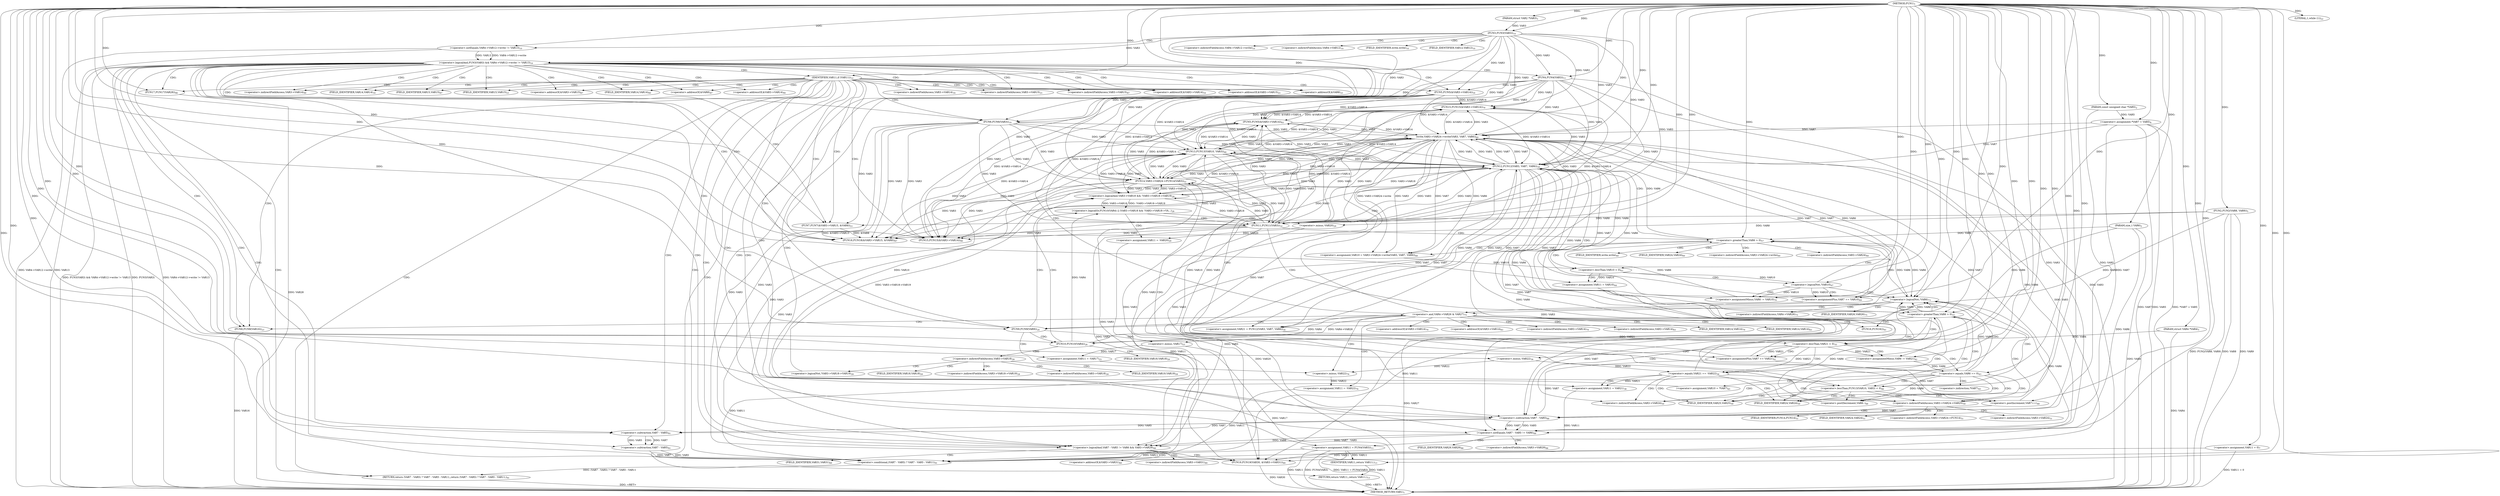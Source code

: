 digraph "FUN1" {  
"8" [label = <(METHOD,FUN1)<SUB>1</SUB>> ]
"276" [label = <(METHOD_RETURN,VAR1)<SUB>1</SUB>> ]
"9" [label = <(PARAM,struct VAR2 *VAR3)<SUB>1</SUB>> ]
"10" [label = <(PARAM,struct VAR4 *VAR4)<SUB>1</SUB>> ]
"11" [label = <(PARAM,const unsigned char *VAR5)<SUB>2</SUB>> ]
"12" [label = <(PARAM,size_t VAR6)<SUB>2</SUB>> ]
"15" [label = <(&lt;operator&gt;.assignment,*VAR7 = VAR5)<SUB>4</SUB>> ]
"18" [label = <(FUN2,FUN2(VAR8, VAR9))<SUB>5</SUB>> ]
"23" [label = <(&lt;operator&gt;.assignment,VAR11 = 0)<SUB>7</SUB>> ]
"47" [label = <(FUN5,FUN5(&amp;VAR3-&gt;VAR14))<SUB>16</SUB>> ]
"52" [label = <(FUN6,FUN6(VAR3))<SUB>19</SUB>> ]
"54" [label = <(FUN7,FUN7(&amp;VAR3-&gt;VAR15, &amp;VAR8))<SUB>21</SUB>> ]
"236" [label = <(FUN17,FUN17(VAR28))<SUB>86</SUB>> ]
"238" [label = <(FUN18,FUN18(&amp;VAR3-&gt;VAR15, &amp;VAR8))<SUB>87</SUB>> ]
"262" [label = <(FUN15,FUN15(&amp;VAR3-&gt;VAR14))<SUB>90</SUB>> ]
"267" [label = <(RETURN,return (VAR7 - VAR5) ? VAR7 - VAR5 : VAR11;,return (VAR7 - VAR5) ? VAR7 - VAR5 : VAR11;)<SUB>91</SUB>> ]
"27" [label = <(&lt;operator&gt;.logicalAnd,FUN3(VAR3) &amp;&amp; VAR4-&gt;VAR12-&gt;write != VAR13)<SUB>10</SUB>> ]
"62" [label = <(LITERAL,1,while (1))<SUB>22</SUB>> ]
"246" [label = <(&lt;operator&gt;.logicalAnd,VAR7 - VAR5 != VAR6 &amp;&amp; VAR3-&gt;VAR29)<SUB>88</SUB>> ]
"268" [label = <(&lt;operator&gt;.conditional,(VAR7 - VAR5) ? VAR7 - VAR5 : VAR11)<SUB>91</SUB>> ]
"38" [label = <(&lt;operator&gt;.assignment,VAR11 = FUN4(VAR3))<SUB>11</SUB>> ]
"64" [label = <(FUN8,FUN8(VAR16))<SUB>23</SUB>> ]
"224" [label = <(FUN15,FUN15(&amp;VAR3-&gt;VAR14))<SUB>79</SUB>> ]
"229" [label = <(FUN16,FUN16())<SUB>81</SUB>> ]
"230" [label = <(FUN5,FUN5(&amp;VAR3-&gt;VAR14))<SUB>83</SUB>> ]
"256" [label = <(FUN19,FUN19(VAR30, &amp;VAR3-&gt;VAR31))<SUB>89</SUB>> ]
"28" [label = <(FUN3,FUN3(VAR3))<SUB>10</SUB>> ]
"30" [label = <(&lt;operator&gt;.notEquals,VAR4-&gt;VAR12-&gt;write != VAR13)<SUB>10</SUB>> ]
"43" [label = <(IDENTIFIER,VAR11,if (VAR11))<SUB>12</SUB>> ]
"67" [label = <(FUN9,FUN9(VAR9))<SUB>24</SUB>> ]
"76" [label = <(&lt;operator&gt;.logicalOr,FUN10(VAR4) || (VAR3-&gt;VAR18 &amp;&amp; !VAR3-&gt;VAR18-&gt;VA...)<SUB>28</SUB>> ]
"96" [label = <(FUN11,FUN11(VAR3))<SUB>32</SUB>> ]
"208" [label = <(&lt;operator&gt;.logicalNot,!VAR6)<SUB>73</SUB>> ]
"213" [label = <(&lt;operator&gt;.and,VAR4-&gt;VAR26 &amp; VAR27)<SUB>75</SUB>> ]
"247" [label = <(&lt;operator&gt;.notEquals,VAR7 - VAR5 != VAR6)<SUB>88</SUB>> ]
"269" [label = <(&lt;operator&gt;.subtraction,VAR7 - VAR5)<SUB>91</SUB>> ]
"272" [label = <(&lt;operator&gt;.subtraction,VAR7 - VAR5)<SUB>91</SUB>> ]
"40" [label = <(FUN4,FUN4(VAR3))<SUB>11</SUB>> ]
"45" [label = <(RETURN,return VAR11;,return VAR11;)<SUB>13</SUB>> ]
"70" [label = <(&lt;operator&gt;.assignment,VAR11 = -VAR17)<SUB>25</SUB>> ]
"90" [label = <(&lt;operator&gt;.assignment,VAR11 = -VAR20)<SUB>29</SUB>> ]
"219" [label = <(&lt;operator&gt;.assignment,VAR11 = -VAR22)<SUB>76</SUB>> ]
"248" [label = <(&lt;operator&gt;.subtraction,VAR7 - VAR5)<SUB>88</SUB>> ]
"46" [label = <(IDENTIFIER,VAR11,return VAR11;)<SUB>13</SUB>> ]
"77" [label = <(FUN10,FUN10(VAR4))<SUB>28</SUB>> ]
"79" [label = <(&lt;operator&gt;.logicalAnd,VAR3-&gt;VAR18 &amp;&amp; !VAR3-&gt;VAR18-&gt;VAR19)<SUB>28</SUB>> ]
"100" [label = <(&lt;operator&gt;.greaterThan,VAR6 &gt; 0)<SUB>33</SUB>> ]
"72" [label = <(&lt;operator&gt;.minus,-VAR17)<SUB>25</SUB>> ]
"83" [label = <(&lt;operator&gt;.logicalNot,!VAR3-&gt;VAR18-&gt;VAR19)<SUB>28</SUB>> ]
"92" [label = <(&lt;operator&gt;.minus,-VAR20)<SUB>29</SUB>> ]
"105" [label = <(&lt;operator&gt;.assignment,VAR21 = FUN12(VAR3, VAR7, VAR6))<SUB>34</SUB>> ]
"127" [label = <(&lt;operator&gt;.assignmentPlus,VAR7 += VAR21)<SUB>41</SUB>> ]
"130" [label = <(&lt;operator&gt;.assignmentMinus,VAR6 -= VAR21)<SUB>42</SUB>> ]
"139" [label = <(&lt;operator&gt;.assignment,VAR10 = *VAR7)<SUB>45</SUB>> ]
"151" [label = <(&lt;operator&gt;.postIncrement,VAR7++)<SUB>48</SUB>> ]
"153" [label = <(&lt;operator&gt;.postDecrement,VAR6--)<SUB>48</SUB>> ]
"162" [label = <(FUN14,VAR3-&gt;VAR24-&gt;FUN14(VAR3))<SUB>51</SUB>> ]
"172" [label = <(&lt;operator&gt;.greaterThan,VAR6 &gt; 0)<SUB>57</SUB>> ]
"221" [label = <(&lt;operator&gt;.minus,-VAR22)<SUB>76</SUB>> ]
"112" [label = <(&lt;operator&gt;.lessThan,VAR21 &lt; 0)<SUB>35</SUB>> ]
"134" [label = <(&lt;operator&gt;.equals,VAR6 == 0)<SUB>43</SUB>> ]
"144" [label = <(&lt;operator&gt;.lessThan,FUN13(VAR10, VAR3) &lt; 0)<SUB>46</SUB>> ]
"176" [label = <(&lt;operator&gt;.assignment,VAR10 = VAR3-&gt;VAR24-&gt;write(VAR3, VAR7, VAR6))<SUB>60</SUB>> ]
"201" [label = <(&lt;operator&gt;.assignmentPlus,VAR7 += VAR10)<SUB>69</SUB>> ]
"204" [label = <(&lt;operator&gt;.assignmentMinus,VAR6 -= VAR10)<SUB>70</SUB>> ]
"107" [label = <(FUN12,FUN12(VAR3, VAR7, VAR6))<SUB>34</SUB>> ]
"123" [label = <(&lt;operator&gt;.assignment,VAR11 = VAR21)<SUB>38</SUB>> ]
"188" [label = <(&lt;operator&gt;.lessThan,VAR10 &lt; 0)<SUB>63</SUB>> ]
"197" [label = <(&lt;operator&gt;.logicalNot,!VAR10)<SUB>67</SUB>> ]
"117" [label = <(&lt;operator&gt;.equals,VAR21 == -VAR22)<SUB>36</SUB>> ]
"145" [label = <(FUN13,FUN13(VAR10, VAR3))<SUB>46</SUB>> ]
"178" [label = <(write,VAR3-&gt;VAR24-&gt;write(VAR3, VAR7, VAR6))<SUB>60</SUB>> ]
"192" [label = <(&lt;operator&gt;.assignment,VAR11 = VAR10)<SUB>64</SUB>> ]
"119" [label = <(&lt;operator&gt;.minus,-VAR22)<SUB>36</SUB>> ]
"48" [label = <(&lt;operator&gt;.addressOf,&amp;VAR3-&gt;VAR14)<SUB>16</SUB>> ]
"55" [label = <(&lt;operator&gt;.addressOf,&amp;VAR3-&gt;VAR15)<SUB>21</SUB>> ]
"59" [label = <(&lt;operator&gt;.addressOf,&amp;VAR8)<SUB>21</SUB>> ]
"239" [label = <(&lt;operator&gt;.addressOf,&amp;VAR3-&gt;VAR15)<SUB>87</SUB>> ]
"243" [label = <(&lt;operator&gt;.addressOf,&amp;VAR8)<SUB>87</SUB>> ]
"263" [label = <(&lt;operator&gt;.addressOf,&amp;VAR3-&gt;VAR14)<SUB>90</SUB>> ]
"49" [label = <(&lt;operator&gt;.indirectFieldAccess,VAR3-&gt;VAR14)<SUB>16</SUB>> ]
"56" [label = <(&lt;operator&gt;.indirectFieldAccess,VAR3-&gt;VAR15)<SUB>21</SUB>> ]
"240" [label = <(&lt;operator&gt;.indirectFieldAccess,VAR3-&gt;VAR15)<SUB>87</SUB>> ]
"252" [label = <(&lt;operator&gt;.indirectFieldAccess,VAR3-&gt;VAR29)<SUB>88</SUB>> ]
"264" [label = <(&lt;operator&gt;.indirectFieldAccess,VAR3-&gt;VAR14)<SUB>90</SUB>> ]
"31" [label = <(&lt;operator&gt;.indirectFieldAccess,VAR4-&gt;VAR12-&gt;write)<SUB>10</SUB>> ]
"51" [label = <(FIELD_IDENTIFIER,VAR14,VAR14)<SUB>16</SUB>> ]
"58" [label = <(FIELD_IDENTIFIER,VAR15,VAR15)<SUB>21</SUB>> ]
"225" [label = <(&lt;operator&gt;.addressOf,&amp;VAR3-&gt;VAR14)<SUB>79</SUB>> ]
"231" [label = <(&lt;operator&gt;.addressOf,&amp;VAR3-&gt;VAR14)<SUB>83</SUB>> ]
"242" [label = <(FIELD_IDENTIFIER,VAR15,VAR15)<SUB>87</SUB>> ]
"254" [label = <(FIELD_IDENTIFIER,VAR29,VAR29)<SUB>88</SUB>> ]
"258" [label = <(&lt;operator&gt;.addressOf,&amp;VAR3-&gt;VAR31)<SUB>89</SUB>> ]
"266" [label = <(FIELD_IDENTIFIER,VAR14,VAR14)<SUB>90</SUB>> ]
"32" [label = <(&lt;operator&gt;.indirectFieldAccess,VAR4-&gt;VAR12)<SUB>10</SUB>> ]
"35" [label = <(FIELD_IDENTIFIER,write,write)<SUB>10</SUB>> ]
"214" [label = <(&lt;operator&gt;.indirectFieldAccess,VAR4-&gt;VAR26)<SUB>75</SUB>> ]
"226" [label = <(&lt;operator&gt;.indirectFieldAccess,VAR3-&gt;VAR14)<SUB>79</SUB>> ]
"232" [label = <(&lt;operator&gt;.indirectFieldAccess,VAR3-&gt;VAR14)<SUB>83</SUB>> ]
"259" [label = <(&lt;operator&gt;.indirectFieldAccess,VAR3-&gt;VAR31)<SUB>89</SUB>> ]
"34" [label = <(FIELD_IDENTIFIER,VAR12,VAR12)<SUB>10</SUB>> ]
"80" [label = <(&lt;operator&gt;.indirectFieldAccess,VAR3-&gt;VAR18)<SUB>28</SUB>> ]
"156" [label = <(&lt;operator&gt;.indirectFieldAccess,VAR3-&gt;VAR24-&gt;VAR25)<SUB>50</SUB>> ]
"216" [label = <(FIELD_IDENTIFIER,VAR26,VAR26)<SUB>75</SUB>> ]
"228" [label = <(FIELD_IDENTIFIER,VAR14,VAR14)<SUB>79</SUB>> ]
"234" [label = <(FIELD_IDENTIFIER,VAR14,VAR14)<SUB>83</SUB>> ]
"261" [label = <(FIELD_IDENTIFIER,VAR31,VAR31)<SUB>89</SUB>> ]
"82" [label = <(FIELD_IDENTIFIER,VAR18,VAR18)<SUB>28</SUB>> ]
"84" [label = <(&lt;operator&gt;.indirectFieldAccess,VAR3-&gt;VAR18-&gt;VAR19)<SUB>28</SUB>> ]
"157" [label = <(&lt;operator&gt;.indirectFieldAccess,VAR3-&gt;VAR24)<SUB>50</SUB>> ]
"160" [label = <(FIELD_IDENTIFIER,VAR25,VAR25)<SUB>50</SUB>> ]
"85" [label = <(&lt;operator&gt;.indirectFieldAccess,VAR3-&gt;VAR18)<SUB>28</SUB>> ]
"88" [label = <(FIELD_IDENTIFIER,VAR19,VAR19)<SUB>28</SUB>> ]
"141" [label = <(&lt;operator&gt;.indirection,*VAR7)<SUB>45</SUB>> ]
"159" [label = <(FIELD_IDENTIFIER,VAR24,VAR24)<SUB>50</SUB>> ]
"163" [label = <(&lt;operator&gt;.indirectFieldAccess,VAR3-&gt;VAR24-&gt;FUN14)<SUB>51</SUB>> ]
"87" [label = <(FIELD_IDENTIFIER,VAR18,VAR18)<SUB>28</SUB>> ]
"164" [label = <(&lt;operator&gt;.indirectFieldAccess,VAR3-&gt;VAR24)<SUB>51</SUB>> ]
"167" [label = <(FIELD_IDENTIFIER,FUN14,FUN14)<SUB>51</SUB>> ]
"166" [label = <(FIELD_IDENTIFIER,VAR24,VAR24)<SUB>51</SUB>> ]
"179" [label = <(&lt;operator&gt;.indirectFieldAccess,VAR3-&gt;VAR24-&gt;write)<SUB>60</SUB>> ]
"180" [label = <(&lt;operator&gt;.indirectFieldAccess,VAR3-&gt;VAR24)<SUB>60</SUB>> ]
"183" [label = <(FIELD_IDENTIFIER,write,write)<SUB>60</SUB>> ]
"182" [label = <(FIELD_IDENTIFIER,VAR24,VAR24)<SUB>60</SUB>> ]
  "45" -> "276"  [ label = "DDG: &lt;RET&gt;"] 
  "267" -> "276"  [ label = "DDG: &lt;RET&gt;"] 
  "10" -> "276"  [ label = "DDG: VAR4"] 
  "12" -> "276"  [ label = "DDG: VAR6"] 
  "15" -> "276"  [ label = "DDG: VAR7"] 
  "15" -> "276"  [ label = "DDG: VAR5"] 
  "15" -> "276"  [ label = "DDG: *VAR7 = VAR5"] 
  "18" -> "276"  [ label = "DDG: VAR8"] 
  "18" -> "276"  [ label = "DDG: VAR9"] 
  "18" -> "276"  [ label = "DDG: FUN2(VAR8, VAR9)"] 
  "23" -> "276"  [ label = "DDG: VAR11 = 0"] 
  "27" -> "276"  [ label = "DDG: FUN3(VAR3)"] 
  "30" -> "276"  [ label = "DDG: VAR4-&gt;VAR12-&gt;write"] 
  "27" -> "276"  [ label = "DDG: VAR4-&gt;VAR12-&gt;write != VAR13"] 
  "27" -> "276"  [ label = "DDG: FUN3(VAR3) &amp;&amp; VAR4-&gt;VAR12-&gt;write != VAR13"] 
  "38" -> "276"  [ label = "DDG: VAR11"] 
  "40" -> "276"  [ label = "DDG: VAR3"] 
  "38" -> "276"  [ label = "DDG: FUN4(VAR3)"] 
  "38" -> "276"  [ label = "DDG: VAR11 = FUN4(VAR3)"] 
  "92" -> "276"  [ label = "DDG: VAR20"] 
  "256" -> "276"  [ label = "DDG: VAR30"] 
  "72" -> "276"  [ label = "DDG: VAR17"] 
  "64" -> "276"  [ label = "DDG: VAR16"] 
  "30" -> "276"  [ label = "DDG: VAR13"] 
  "236" -> "276"  [ label = "DDG: VAR28"] 
  "213" -> "276"  [ label = "DDG: VAR27"] 
  "8" -> "9"  [ label = "DDG: "] 
  "8" -> "10"  [ label = "DDG: "] 
  "8" -> "11"  [ label = "DDG: "] 
  "8" -> "12"  [ label = "DDG: "] 
  "11" -> "15"  [ label = "DDG: VAR5"] 
  "8" -> "15"  [ label = "DDG: "] 
  "8" -> "23"  [ label = "DDG: "] 
  "268" -> "267"  [ label = "DDG: (VAR7 - VAR5) ? VAR7 - VAR5 : VAR11"] 
  "8" -> "18"  [ label = "DDG: "] 
  "28" -> "47"  [ label = "DDG: VAR3"] 
  "40" -> "47"  [ label = "DDG: VAR3"] 
  "28" -> "52"  [ label = "DDG: VAR3"] 
  "40" -> "52"  [ label = "DDG: VAR3"] 
  "8" -> "52"  [ label = "DDG: "] 
  "52" -> "54"  [ label = "DDG: VAR3"] 
  "18" -> "54"  [ label = "DDG: VAR8"] 
  "8" -> "54"  [ label = "DDG: "] 
  "8" -> "62"  [ label = "DDG: "] 
  "8" -> "236"  [ label = "DDG: "] 
  "54" -> "238"  [ label = "DDG: &amp;VAR3-&gt;VAR15"] 
  "52" -> "238"  [ label = "DDG: VAR3"] 
  "96" -> "238"  [ label = "DDG: VAR3"] 
  "178" -> "238"  [ label = "DDG: VAR3"] 
  "107" -> "238"  [ label = "DDG: VAR3"] 
  "145" -> "238"  [ label = "DDG: VAR3"] 
  "162" -> "238"  [ label = "DDG: VAR3"] 
  "54" -> "238"  [ label = "DDG: &amp;VAR8"] 
  "18" -> "238"  [ label = "DDG: VAR8"] 
  "8" -> "238"  [ label = "DDG: "] 
  "47" -> "262"  [ label = "DDG: &amp;VAR3-&gt;VAR14"] 
  "230" -> "262"  [ label = "DDG: &amp;VAR3-&gt;VAR14"] 
  "52" -> "262"  [ label = "DDG: VAR3"] 
  "96" -> "262"  [ label = "DDG: VAR3"] 
  "178" -> "262"  [ label = "DDG: VAR3"] 
  "107" -> "262"  [ label = "DDG: VAR3"] 
  "145" -> "262"  [ label = "DDG: VAR3"] 
  "162" -> "262"  [ label = "DDG: VAR3"] 
  "28" -> "262"  [ label = "DDG: VAR3"] 
  "40" -> "262"  [ label = "DDG: VAR3"] 
  "224" -> "262"  [ label = "DDG: &amp;VAR3-&gt;VAR14"] 
  "272" -> "268"  [ label = "DDG: VAR7"] 
  "272" -> "268"  [ label = "DDG: VAR5"] 
  "23" -> "268"  [ label = "DDG: VAR11"] 
  "38" -> "268"  [ label = "DDG: VAR11"] 
  "192" -> "268"  [ label = "DDG: VAR11"] 
  "123" -> "268"  [ label = "DDG: VAR11"] 
  "219" -> "268"  [ label = "DDG: VAR11"] 
  "90" -> "268"  [ label = "DDG: VAR11"] 
  "70" -> "268"  [ label = "DDG: VAR11"] 
  "8" -> "268"  [ label = "DDG: "] 
  "28" -> "27"  [ label = "DDG: VAR3"] 
  "30" -> "27"  [ label = "DDG: VAR4-&gt;VAR12-&gt;write"] 
  "30" -> "27"  [ label = "DDG: VAR13"] 
  "40" -> "38"  [ label = "DDG: VAR3"] 
  "8" -> "229"  [ label = "DDG: "] 
  "247" -> "246"  [ label = "DDG: VAR7 - VAR5"] 
  "247" -> "246"  [ label = "DDG: VAR6"] 
  "52" -> "246"  [ label = "DDG: VAR3"] 
  "96" -> "246"  [ label = "DDG: VAR3"] 
  "178" -> "246"  [ label = "DDG: VAR3"] 
  "107" -> "246"  [ label = "DDG: VAR3"] 
  "145" -> "246"  [ label = "DDG: VAR3"] 
  "162" -> "246"  [ label = "DDG: VAR3"] 
  "9" -> "28"  [ label = "DDG: VAR3"] 
  "8" -> "28"  [ label = "DDG: "] 
  "8" -> "30"  [ label = "DDG: "] 
  "8" -> "43"  [ label = "DDG: "] 
  "8" -> "64"  [ label = "DDG: "] 
  "47" -> "224"  [ label = "DDG: &amp;VAR3-&gt;VAR14"] 
  "230" -> "224"  [ label = "DDG: &amp;VAR3-&gt;VAR14"] 
  "96" -> "224"  [ label = "DDG: VAR3"] 
  "178" -> "224"  [ label = "DDG: VAR3"] 
  "107" -> "224"  [ label = "DDG: VAR3"] 
  "145" -> "224"  [ label = "DDG: VAR3"] 
  "162" -> "224"  [ label = "DDG: VAR3"] 
  "28" -> "224"  [ label = "DDG: VAR3"] 
  "40" -> "224"  [ label = "DDG: VAR3"] 
  "224" -> "230"  [ label = "DDG: &amp;VAR3-&gt;VAR14"] 
  "28" -> "230"  [ label = "DDG: VAR3"] 
  "40" -> "230"  [ label = "DDG: VAR3"] 
  "47" -> "230"  [ label = "DDG: &amp;VAR3-&gt;VAR14"] 
  "96" -> "230"  [ label = "DDG: VAR3"] 
  "178" -> "230"  [ label = "DDG: VAR3"] 
  "107" -> "230"  [ label = "DDG: VAR3"] 
  "145" -> "230"  [ label = "DDG: VAR3"] 
  "162" -> "230"  [ label = "DDG: VAR3"] 
  "248" -> "247"  [ label = "DDG: VAR7"] 
  "248" -> "247"  [ label = "DDG: VAR5"] 
  "12" -> "247"  [ label = "DDG: VAR6"] 
  "178" -> "247"  [ label = "DDG: VAR6"] 
  "107" -> "247"  [ label = "DDG: VAR6"] 
  "208" -> "247"  [ label = "DDG: VAR6"] 
  "8" -> "247"  [ label = "DDG: "] 
  "8" -> "256"  [ label = "DDG: "] 
  "52" -> "256"  [ label = "DDG: VAR3"] 
  "96" -> "256"  [ label = "DDG: VAR3"] 
  "178" -> "256"  [ label = "DDG: VAR3"] 
  "107" -> "256"  [ label = "DDG: VAR3"] 
  "145" -> "256"  [ label = "DDG: VAR3"] 
  "162" -> "256"  [ label = "DDG: VAR3"] 
  "248" -> "269"  [ label = "DDG: VAR7"] 
  "8" -> "269"  [ label = "DDG: "] 
  "248" -> "269"  [ label = "DDG: VAR5"] 
  "269" -> "272"  [ label = "DDG: VAR7"] 
  "8" -> "272"  [ label = "DDG: "] 
  "269" -> "272"  [ label = "DDG: VAR5"] 
  "28" -> "40"  [ label = "DDG: VAR3"] 
  "8" -> "40"  [ label = "DDG: "] 
  "46" -> "45"  [ label = "DDG: VAR11"] 
  "18" -> "67"  [ label = "DDG: VAR9"] 
  "8" -> "67"  [ label = "DDG: "] 
  "72" -> "70"  [ label = "DDG: VAR17"] 
  "77" -> "76"  [ label = "DDG: VAR4"] 
  "79" -> "76"  [ label = "DDG: VAR3-&gt;VAR18"] 
  "79" -> "76"  [ label = "DDG: !VAR3-&gt;VAR18-&gt;VAR19"] 
  "92" -> "90"  [ label = "DDG: VAR20"] 
  "52" -> "96"  [ label = "DDG: VAR3"] 
  "79" -> "96"  [ label = "DDG: VAR3-&gt;VAR18"] 
  "178" -> "96"  [ label = "DDG: VAR3"] 
  "107" -> "96"  [ label = "DDG: VAR3"] 
  "145" -> "96"  [ label = "DDG: VAR3"] 
  "162" -> "96"  [ label = "DDG: VAR3"] 
  "8" -> "96"  [ label = "DDG: "] 
  "28" -> "96"  [ label = "DDG: VAR3"] 
  "40" -> "96"  [ label = "DDG: VAR3"] 
  "47" -> "96"  [ label = "DDG: &amp;VAR3-&gt;VAR14"] 
  "230" -> "96"  [ label = "DDG: &amp;VAR3-&gt;VAR14"] 
  "224" -> "96"  [ label = "DDG: &amp;VAR3-&gt;VAR14"] 
  "172" -> "208"  [ label = "DDG: VAR6"] 
  "178" -> "208"  [ label = "DDG: VAR6"] 
  "100" -> "208"  [ label = "DDG: VAR6"] 
  "107" -> "208"  [ label = "DDG: VAR6"] 
  "134" -> "208"  [ label = "DDG: VAR6"] 
  "8" -> "208"  [ label = "DDG: "] 
  "77" -> "213"  [ label = "DDG: VAR4"] 
  "8" -> "213"  [ label = "DDG: "] 
  "221" -> "219"  [ label = "DDG: VAR22"] 
  "15" -> "248"  [ label = "DDG: VAR7"] 
  "178" -> "248"  [ label = "DDG: VAR7"] 
  "201" -> "248"  [ label = "DDG: VAR7"] 
  "107" -> "248"  [ label = "DDG: VAR7"] 
  "127" -> "248"  [ label = "DDG: VAR7"] 
  "151" -> "248"  [ label = "DDG: VAR7"] 
  "8" -> "248"  [ label = "DDG: "] 
  "11" -> "248"  [ label = "DDG: VAR5"] 
  "38" -> "46"  [ label = "DDG: VAR11"] 
  "8" -> "46"  [ label = "DDG: "] 
  "10" -> "77"  [ label = "DDG: VAR4"] 
  "213" -> "77"  [ label = "DDG: VAR4-&gt;VAR26"] 
  "8" -> "77"  [ label = "DDG: "] 
  "52" -> "79"  [ label = "DDG: VAR3"] 
  "83" -> "79"  [ label = "DDG: VAR3-&gt;VAR18-&gt;VAR19"] 
  "96" -> "79"  [ label = "DDG: VAR3"] 
  "178" -> "79"  [ label = "DDG: VAR3"] 
  "107" -> "79"  [ label = "DDG: VAR3"] 
  "145" -> "79"  [ label = "DDG: VAR3"] 
  "162" -> "79"  [ label = "DDG: VAR3"] 
  "8" -> "72"  [ label = "DDG: "] 
  "8" -> "92"  [ label = "DDG: "] 
  "12" -> "100"  [ label = "DDG: VAR6"] 
  "153" -> "100"  [ label = "DDG: VAR6"] 
  "208" -> "100"  [ label = "DDG: VAR6"] 
  "8" -> "100"  [ label = "DDG: "] 
  "107" -> "105"  [ label = "DDG: VAR3"] 
  "107" -> "105"  [ label = "DDG: VAR7"] 
  "107" -> "105"  [ label = "DDG: VAR6"] 
  "112" -> "127"  [ label = "DDG: VAR21"] 
  "8" -> "127"  [ label = "DDG: "] 
  "8" -> "130"  [ label = "DDG: "] 
  "112" -> "130"  [ label = "DDG: VAR21"] 
  "119" -> "221"  [ label = "DDG: VAR22"] 
  "8" -> "221"  [ label = "DDG: "] 
  "107" -> "127"  [ label = "DDG: VAR7"] 
  "107" -> "130"  [ label = "DDG: VAR6"] 
  "127" -> "151"  [ label = "DDG: VAR7"] 
  "8" -> "151"  [ label = "DDG: "] 
  "134" -> "153"  [ label = "DDG: VAR6"] 
  "8" -> "153"  [ label = "DDG: "] 
  "79" -> "162"  [ label = "DDG: VAR3-&gt;VAR18"] 
  "96" -> "162"  [ label = "DDG: VAR3"] 
  "107" -> "162"  [ label = "DDG: VAR3"] 
  "145" -> "162"  [ label = "DDG: VAR3"] 
  "8" -> "162"  [ label = "DDG: "] 
  "28" -> "162"  [ label = "DDG: VAR3"] 
  "40" -> "162"  [ label = "DDG: VAR3"] 
  "52" -> "162"  [ label = "DDG: VAR3"] 
  "47" -> "162"  [ label = "DDG: &amp;VAR3-&gt;VAR14"] 
  "178" -> "162"  [ label = "DDG: VAR3"] 
  "230" -> "162"  [ label = "DDG: &amp;VAR3-&gt;VAR14"] 
  "224" -> "162"  [ label = "DDG: &amp;VAR3-&gt;VAR14"] 
  "12" -> "172"  [ label = "DDG: VAR6"] 
  "204" -> "172"  [ label = "DDG: VAR6"] 
  "208" -> "172"  [ label = "DDG: VAR6"] 
  "8" -> "172"  [ label = "DDG: "] 
  "178" -> "176"  [ label = "DDG: VAR3-&gt;VAR24-&gt;write"] 
  "178" -> "176"  [ label = "DDG: VAR3"] 
  "178" -> "176"  [ label = "DDG: VAR7"] 
  "178" -> "176"  [ label = "DDG: VAR6"] 
  "197" -> "201"  [ label = "DDG: VAR10"] 
  "8" -> "201"  [ label = "DDG: "] 
  "8" -> "204"  [ label = "DDG: "] 
  "197" -> "204"  [ label = "DDG: VAR10"] 
  "79" -> "107"  [ label = "DDG: VAR3-&gt;VAR18"] 
  "96" -> "107"  [ label = "DDG: VAR3"] 
  "145" -> "107"  [ label = "DDG: VAR3"] 
  "8" -> "107"  [ label = "DDG: "] 
  "28" -> "107"  [ label = "DDG: VAR3"] 
  "40" -> "107"  [ label = "DDG: VAR3"] 
  "52" -> "107"  [ label = "DDG: VAR3"] 
  "47" -> "107"  [ label = "DDG: &amp;VAR3-&gt;VAR14"] 
  "178" -> "107"  [ label = "DDG: VAR3"] 
  "162" -> "107"  [ label = "DDG: VAR3"] 
  "230" -> "107"  [ label = "DDG: &amp;VAR3-&gt;VAR14"] 
  "224" -> "107"  [ label = "DDG: &amp;VAR3-&gt;VAR14"] 
  "15" -> "107"  [ label = "DDG: VAR7"] 
  "178" -> "107"  [ label = "DDG: VAR7"] 
  "201" -> "107"  [ label = "DDG: VAR7"] 
  "127" -> "107"  [ label = "DDG: VAR7"] 
  "151" -> "107"  [ label = "DDG: VAR7"] 
  "100" -> "107"  [ label = "DDG: VAR6"] 
  "105" -> "112"  [ label = "DDG: VAR21"] 
  "8" -> "112"  [ label = "DDG: "] 
  "117" -> "123"  [ label = "DDG: VAR21"] 
  "8" -> "123"  [ label = "DDG: "] 
  "130" -> "134"  [ label = "DDG: VAR6"] 
  "8" -> "134"  [ label = "DDG: "] 
  "145" -> "144"  [ label = "DDG: VAR10"] 
  "145" -> "144"  [ label = "DDG: VAR3"] 
  "8" -> "144"  [ label = "DDG: "] 
  "178" -> "201"  [ label = "DDG: VAR7"] 
  "178" -> "204"  [ label = "DDG: VAR6"] 
  "139" -> "145"  [ label = "DDG: VAR10"] 
  "8" -> "145"  [ label = "DDG: "] 
  "79" -> "145"  [ label = "DDG: VAR3-&gt;VAR18"] 
  "107" -> "145"  [ label = "DDG: VAR3"] 
  "28" -> "145"  [ label = "DDG: VAR3"] 
  "40" -> "145"  [ label = "DDG: VAR3"] 
  "52" -> "145"  [ label = "DDG: VAR3"] 
  "47" -> "145"  [ label = "DDG: &amp;VAR3-&gt;VAR14"] 
  "96" -> "145"  [ label = "DDG: VAR3"] 
  "178" -> "145"  [ label = "DDG: VAR3"] 
  "162" -> "145"  [ label = "DDG: VAR3"] 
  "230" -> "145"  [ label = "DDG: &amp;VAR3-&gt;VAR14"] 
  "224" -> "145"  [ label = "DDG: &amp;VAR3-&gt;VAR14"] 
  "79" -> "178"  [ label = "DDG: VAR3-&gt;VAR18"] 
  "96" -> "178"  [ label = "DDG: VAR3"] 
  "8" -> "178"  [ label = "DDG: "] 
  "28" -> "178"  [ label = "DDG: VAR3"] 
  "40" -> "178"  [ label = "DDG: VAR3"] 
  "52" -> "178"  [ label = "DDG: VAR3"] 
  "47" -> "178"  [ label = "DDG: &amp;VAR3-&gt;VAR14"] 
  "107" -> "178"  [ label = "DDG: VAR3"] 
  "145" -> "178"  [ label = "DDG: VAR3"] 
  "162" -> "178"  [ label = "DDG: VAR3"] 
  "230" -> "178"  [ label = "DDG: &amp;VAR3-&gt;VAR14"] 
  "224" -> "178"  [ label = "DDG: &amp;VAR3-&gt;VAR14"] 
  "15" -> "178"  [ label = "DDG: VAR7"] 
  "201" -> "178"  [ label = "DDG: VAR7"] 
  "107" -> "178"  [ label = "DDG: VAR7"] 
  "127" -> "178"  [ label = "DDG: VAR7"] 
  "151" -> "178"  [ label = "DDG: VAR7"] 
  "172" -> "178"  [ label = "DDG: VAR6"] 
  "176" -> "188"  [ label = "DDG: VAR10"] 
  "8" -> "188"  [ label = "DDG: "] 
  "188" -> "192"  [ label = "DDG: VAR10"] 
  "8" -> "192"  [ label = "DDG: "] 
  "188" -> "197"  [ label = "DDG: VAR10"] 
  "8" -> "197"  [ label = "DDG: "] 
  "112" -> "117"  [ label = "DDG: VAR21"] 
  "8" -> "117"  [ label = "DDG: "] 
  "119" -> "117"  [ label = "DDG: VAR22"] 
  "8" -> "119"  [ label = "DDG: "] 
  "27" -> "52"  [ label = "CDG: "] 
  "27" -> "38"  [ label = "CDG: "] 
  "27" -> "240"  [ label = "CDG: "] 
  "27" -> "243"  [ label = "CDG: "] 
  "27" -> "40"  [ label = "CDG: "] 
  "27" -> "262"  [ label = "CDG: "] 
  "27" -> "59"  [ label = "CDG: "] 
  "27" -> "264"  [ label = "CDG: "] 
  "27" -> "247"  [ label = "CDG: "] 
  "27" -> "242"  [ label = "CDG: "] 
  "27" -> "238"  [ label = "CDG: "] 
  "27" -> "54"  [ label = "CDG: "] 
  "27" -> "268"  [ label = "CDG: "] 
  "27" -> "48"  [ label = "CDG: "] 
  "27" -> "49"  [ label = "CDG: "] 
  "27" -> "236"  [ label = "CDG: "] 
  "27" -> "55"  [ label = "CDG: "] 
  "27" -> "269"  [ label = "CDG: "] 
  "27" -> "51"  [ label = "CDG: "] 
  "27" -> "56"  [ label = "CDG: "] 
  "27" -> "246"  [ label = "CDG: "] 
  "27" -> "43"  [ label = "CDG: "] 
  "27" -> "58"  [ label = "CDG: "] 
  "27" -> "267"  [ label = "CDG: "] 
  "27" -> "239"  [ label = "CDG: "] 
  "27" -> "47"  [ label = "CDG: "] 
  "27" -> "263"  [ label = "CDG: "] 
  "27" -> "248"  [ label = "CDG: "] 
  "27" -> "266"  [ label = "CDG: "] 
  "27" -> "64"  [ label = "CDG: "] 
  "27" -> "67"  [ label = "CDG: "] 
  "246" -> "256"  [ label = "CDG: "] 
  "246" -> "258"  [ label = "CDG: "] 
  "246" -> "261"  [ label = "CDG: "] 
  "246" -> "259"  [ label = "CDG: "] 
  "28" -> "30"  [ label = "CDG: "] 
  "28" -> "34"  [ label = "CDG: "] 
  "28" -> "35"  [ label = "CDG: "] 
  "28" -> "32"  [ label = "CDG: "] 
  "28" -> "31"  [ label = "CDG: "] 
  "247" -> "254"  [ label = "CDG: "] 
  "247" -> "252"  [ label = "CDG: "] 
  "269" -> "272"  [ label = "CDG: "] 
  "43" -> "52"  [ label = "CDG: "] 
  "43" -> "240"  [ label = "CDG: "] 
  "43" -> "243"  [ label = "CDG: "] 
  "43" -> "262"  [ label = "CDG: "] 
  "43" -> "59"  [ label = "CDG: "] 
  "43" -> "264"  [ label = "CDG: "] 
  "43" -> "247"  [ label = "CDG: "] 
  "43" -> "242"  [ label = "CDG: "] 
  "43" -> "238"  [ label = "CDG: "] 
  "43" -> "54"  [ label = "CDG: "] 
  "43" -> "268"  [ label = "CDG: "] 
  "43" -> "48"  [ label = "CDG: "] 
  "43" -> "49"  [ label = "CDG: "] 
  "43" -> "236"  [ label = "CDG: "] 
  "43" -> "55"  [ label = "CDG: "] 
  "43" -> "269"  [ label = "CDG: "] 
  "43" -> "51"  [ label = "CDG: "] 
  "43" -> "56"  [ label = "CDG: "] 
  "43" -> "246"  [ label = "CDG: "] 
  "43" -> "58"  [ label = "CDG: "] 
  "43" -> "267"  [ label = "CDG: "] 
  "43" -> "239"  [ label = "CDG: "] 
  "43" -> "47"  [ label = "CDG: "] 
  "43" -> "45"  [ label = "CDG: "] 
  "43" -> "263"  [ label = "CDG: "] 
  "43" -> "248"  [ label = "CDG: "] 
  "43" -> "266"  [ label = "CDG: "] 
  "43" -> "64"  [ label = "CDG: "] 
  "43" -> "67"  [ label = "CDG: "] 
  "67" -> "76"  [ label = "CDG: "] 
  "67" -> "70"  [ label = "CDG: "] 
  "67" -> "72"  [ label = "CDG: "] 
  "67" -> "77"  [ label = "CDG: "] 
  "76" -> "96"  [ label = "CDG: "] 
  "76" -> "92"  [ label = "CDG: "] 
  "76" -> "90"  [ label = "CDG: "] 
  "96" -> "100"  [ label = "CDG: "] 
  "96" -> "172"  [ label = "CDG: "] 
  "208" -> "214"  [ label = "CDG: "] 
  "208" -> "213"  [ label = "CDG: "] 
  "208" -> "216"  [ label = "CDG: "] 
  "213" -> "230"  [ label = "CDG: "] 
  "213" -> "226"  [ label = "CDG: "] 
  "213" -> "228"  [ label = "CDG: "] 
  "213" -> "224"  [ label = "CDG: "] 
  "213" -> "229"  [ label = "CDG: "] 
  "213" -> "225"  [ label = "CDG: "] 
  "213" -> "232"  [ label = "CDG: "] 
  "213" -> "231"  [ label = "CDG: "] 
  "213" -> "221"  [ label = "CDG: "] 
  "213" -> "234"  [ label = "CDG: "] 
  "213" -> "219"  [ label = "CDG: "] 
  "213" -> "64"  [ label = "CDG: "] 
  "213" -> "67"  [ label = "CDG: "] 
  "77" -> "80"  [ label = "CDG: "] 
  "77" -> "79"  [ label = "CDG: "] 
  "77" -> "82"  [ label = "CDG: "] 
  "80" -> "84"  [ label = "CDG: "] 
  "80" -> "88"  [ label = "CDG: "] 
  "80" -> "85"  [ label = "CDG: "] 
  "80" -> "87"  [ label = "CDG: "] 
  "80" -> "83"  [ label = "CDG: "] 
  "100" -> "112"  [ label = "CDG: "] 
  "100" -> "208"  [ label = "CDG: "] 
  "100" -> "160"  [ label = "CDG: "] 
  "100" -> "159"  [ label = "CDG: "] 
  "100" -> "107"  [ label = "CDG: "] 
  "100" -> "157"  [ label = "CDG: "] 
  "100" -> "105"  [ label = "CDG: "] 
  "100" -> "156"  [ label = "CDG: "] 
  "156" -> "167"  [ label = "CDG: "] 
  "156" -> "163"  [ label = "CDG: "] 
  "156" -> "162"  [ label = "CDG: "] 
  "156" -> "164"  [ label = "CDG: "] 
  "156" -> "166"  [ label = "CDG: "] 
  "172" -> "188"  [ label = "CDG: "] 
  "172" -> "208"  [ label = "CDG: "] 
  "172" -> "182"  [ label = "CDG: "] 
  "172" -> "180"  [ label = "CDG: "] 
  "172" -> "176"  [ label = "CDG: "] 
  "172" -> "179"  [ label = "CDG: "] 
  "172" -> "178"  [ label = "CDG: "] 
  "172" -> "183"  [ label = "CDG: "] 
  "112" -> "134"  [ label = "CDG: "] 
  "112" -> "127"  [ label = "CDG: "] 
  "112" -> "117"  [ label = "CDG: "] 
  "112" -> "119"  [ label = "CDG: "] 
  "112" -> "130"  [ label = "CDG: "] 
  "134" -> "208"  [ label = "CDG: "] 
  "134" -> "160"  [ label = "CDG: "] 
  "134" -> "141"  [ label = "CDG: "] 
  "134" -> "159"  [ label = "CDG: "] 
  "134" -> "145"  [ label = "CDG: "] 
  "134" -> "144"  [ label = "CDG: "] 
  "134" -> "139"  [ label = "CDG: "] 
  "134" -> "157"  [ label = "CDG: "] 
  "134" -> "156"  [ label = "CDG: "] 
  "144" -> "208"  [ label = "CDG: "] 
  "144" -> "100"  [ label = "CDG: "] 
  "144" -> "160"  [ label = "CDG: "] 
  "144" -> "159"  [ label = "CDG: "] 
  "144" -> "151"  [ label = "CDG: "] 
  "144" -> "153"  [ label = "CDG: "] 
  "144" -> "157"  [ label = "CDG: "] 
  "144" -> "156"  [ label = "CDG: "] 
  "188" -> "192"  [ label = "CDG: "] 
  "188" -> "197"  [ label = "CDG: "] 
  "197" -> "204"  [ label = "CDG: "] 
  "197" -> "208"  [ label = "CDG: "] 
  "197" -> "201"  [ label = "CDG: "] 
  "197" -> "172"  [ label = "CDG: "] 
  "117" -> "208"  [ label = "CDG: "] 
  "117" -> "160"  [ label = "CDG: "] 
  "117" -> "123"  [ label = "CDG: "] 
  "117" -> "159"  [ label = "CDG: "] 
  "117" -> "157"  [ label = "CDG: "] 
  "117" -> "156"  [ label = "CDG: "] 
}
